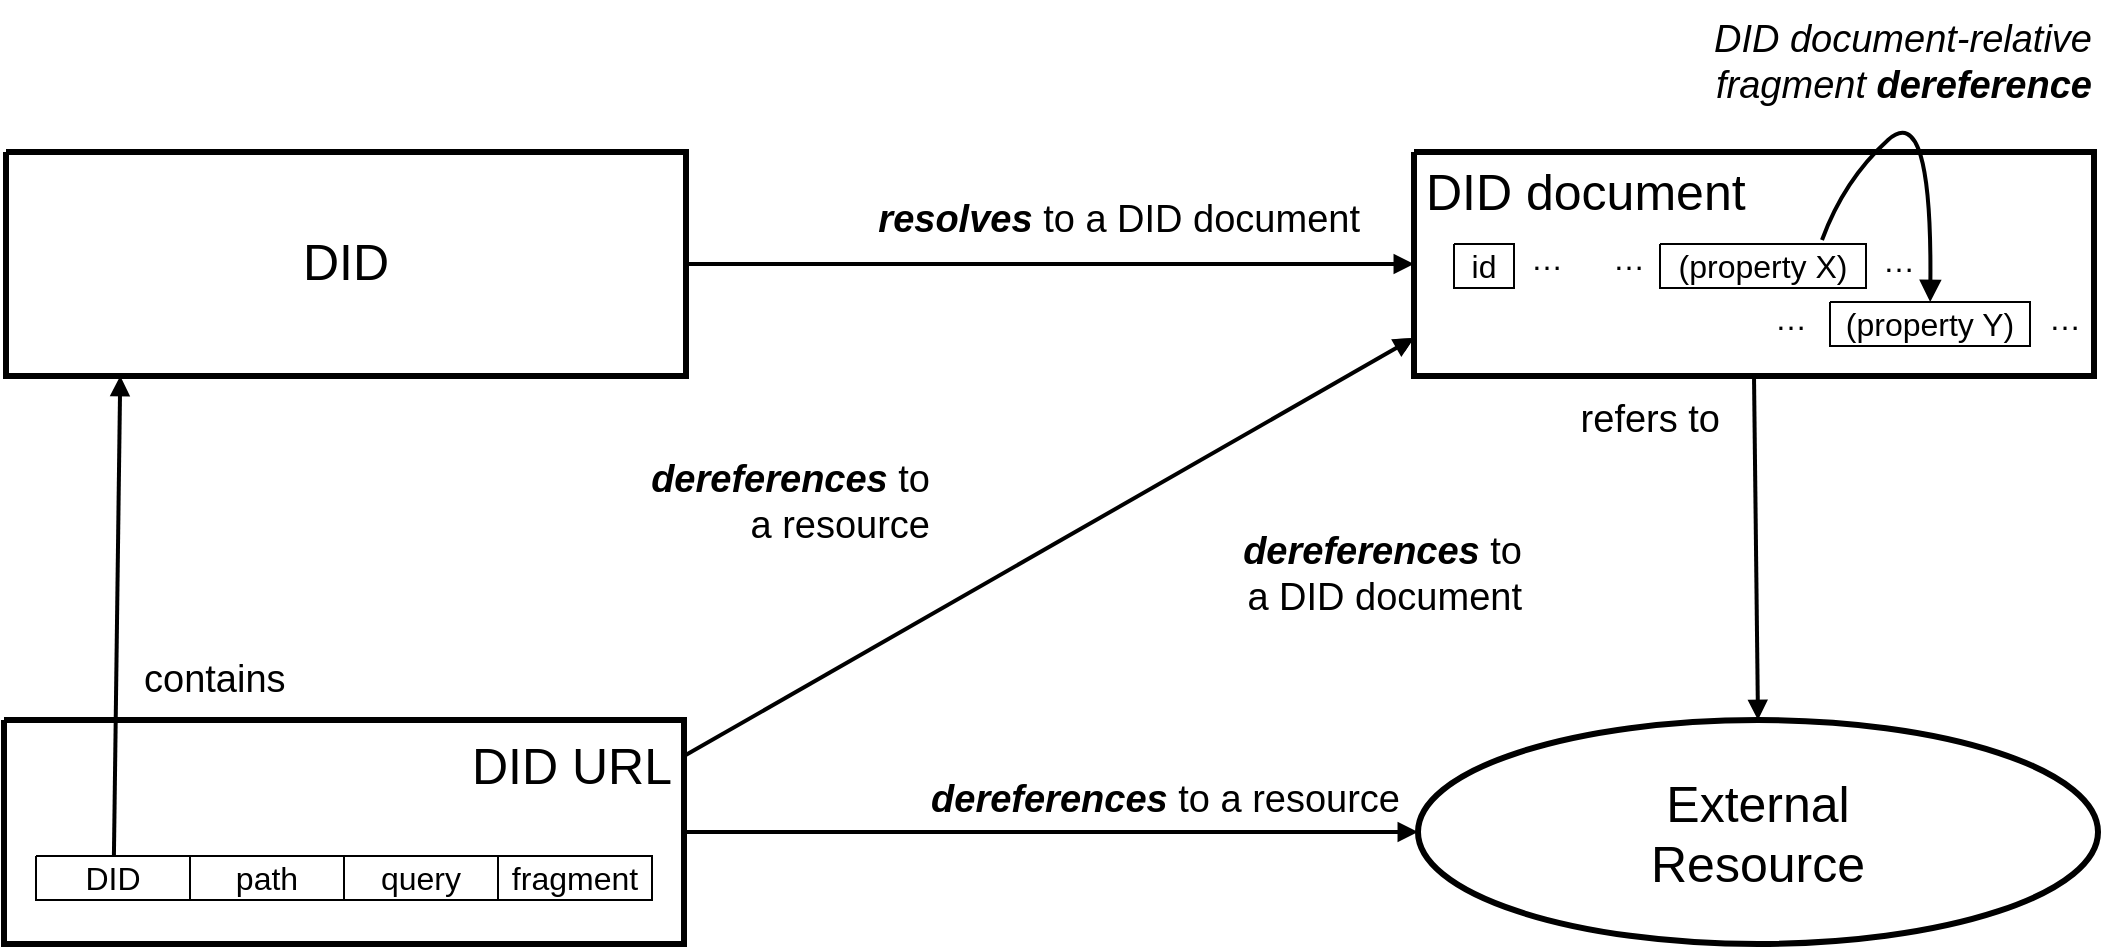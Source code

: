 <mxfile version="14.1.8" type="device"><diagram name="Canvas 1" id="Canvas_1"><mxGraphModel dx="1933" dy="1003" grid="1" gridSize="10" guides="1" tooltips="1" connect="1" arrows="1" fold="1" page="1" pageScale="1" pageWidth="827" pageHeight="1169" math="0" shadow="0"><root><mxCell id="0"/><mxCell id="1" value="Layer 1" parent="0"/><mxCell id="2" style="vsdxID=2;fillColor=none;gradientColor=none;strokeColor=none;spacingTop=-3;spacingBottom=-3;spacingLeft=-3;spacingRight=-3;labelBackgroundColor=none;rounded=0;html=1;whiteSpace=wrap;" parent="1" vertex="1"><mxGeometry y="360" width="340" height="112" as="geometry"/></mxCell><mxCell id="3" style="vsdxID=3;fillColor=#ffffff;gradientColor=none;shape=stencil(nZBRDoQgDERP03+WHsHFe5iISyOCQdT19kIaIxq//Jtp3zTpAFaTaUYNUkwx+F6v1EYD+AUpyRkdKCYFqACrzgf9C352LfuxyWRWg1/yhT/nRE5IsZWuZtCSK8CPeI0e/hF+jV7AJM4PO7KWCyr390bSiNtEtQM=);strokeColor=#000000;strokeWidth=3;spacingTop=-3;spacingBottom=-3;spacingLeft=-3;spacingRight=-3;labelBackgroundColor=none;rounded=0;html=1;whiteSpace=wrap;" parent="2" vertex="1"><mxGeometry width="340" height="112" as="geometry"/></mxCell><mxCell id="4" value="&lt;p style=&quot;align:right;margin-left:0;margin-right:0;margin-top:0px;margin-bottom:0px;text-indent:0;valign:middle;direction:ltr;&quot;&gt;&lt;font style=&quot;font-size:25px;font-family:Helvetica;color:#000000;direction:ltr;letter-spacing:0px;line-height:120%;opacity:1&quot;&gt;DID URL&lt;/font&gt;&lt;/p&gt;" style="verticalAlign=middle;align=right;vsdxID=4;fillColor=none;gradientColor=none;shape=stencil(nZBRDoQgDERP03+WHsHFe5iISyOCQdT19kIaIxq//Jtp3zTpAFaTaUYNUkwx+F6v1EYD+AUpyRkdKCYFqACrzgf9C352LfuxyWRWg1/yhT/nRE5IsZWuZtCSK8CPeI0e/hF+jV7AJM4PO7KWCyr390bSiNtEtQM=);strokeColor=none;spacingTop=1;spacingBottom=1;spacingLeft=4;spacingRight=4;labelBackgroundColor=none;rounded=0;html=1;whiteSpace=wrap;" parent="2" vertex="1"><mxGeometry width="340" height="43" as="geometry"/></mxCell><mxCell id="5" value="&lt;p style=&quot;align:center;margin-left:0;margin-right:0;margin-top:0px;margin-bottom:0px;text-indent:0;valign:middle;direction:ltr;&quot;&gt;&lt;font style=&quot;font-size:16px;font-family:Helvetica;color:#000000;direction:ltr;letter-spacing:0px;line-height:120%;opacity:1&quot;&gt;fragment&lt;/font&gt;&lt;/p&gt;" style="verticalAlign=middle;align=center;vsdxID=5;fillColor=#ffffff;gradientColor=none;shape=stencil(nZBRDoQgDERP03+WHsHFe5iISyOCQdT19kIaIxq//Jtp3zTpAFaTaUYNUkwx+F6v1EYD+AUpyRkdKCYFqACrzgf9C352LfuxyWRWg1/yhT/nRE5IsZWuZtCSK8CPeI0e/hF+jV7AJM4PO7KWCyr390bSiNtEtQM=);strokeColor=#000000;spacingTop=-1;spacingBottom=-1;spacingLeft=-2;spacingRight=-2;labelBackgroundColor=none;rounded=0;html=1;whiteSpace=wrap;" parent="2" vertex="1"><mxGeometry x="247" y="68" width="77" height="22" as="geometry"/></mxCell><mxCell id="6" value="&lt;p style=&quot;align:center;margin-left:0;margin-right:0;margin-top:0px;margin-bottom:0px;text-indent:0;valign:middle;direction:ltr;&quot;&gt;&lt;font style=&quot;font-size:16px;font-family:Helvetica;color:#000000;direction:ltr;letter-spacing:0px;line-height:120%;opacity:1&quot;&gt;query&lt;/font&gt;&lt;/p&gt;" style="verticalAlign=middle;align=center;vsdxID=6;fillColor=#ffffff;gradientColor=none;shape=stencil(nZBRDoQgDERP03+WHsHFe5iISyOCQdT19kIaIxq//Jtp3zTpAFaTaUYNUkwx+F6v1EYD+AUpyRkdKCYFqACrzgf9C352LfuxyWRWg1/yhT/nRE5IsZWuZtCSK8CPeI0e/hF+jV7AJM4PO7KWCyr390bSiNtEtQM=);strokeColor=#000000;spacingTop=-1;spacingBottom=-1;spacingLeft=-2;spacingRight=-2;labelBackgroundColor=none;rounded=0;html=1;whiteSpace=wrap;" parent="2" vertex="1"><mxGeometry x="170" y="68" width="77" height="22" as="geometry"/></mxCell><mxCell id="7" value="&lt;p style=&quot;align:center;margin-left:0;margin-right:0;margin-top:0px;margin-bottom:0px;text-indent:0;valign:middle;direction:ltr;&quot;&gt;&lt;font style=&quot;font-size:16px;font-family:Helvetica;color:#000000;direction:ltr;letter-spacing:0px;line-height:120%;opacity:1&quot;&gt;path&lt;/font&gt;&lt;/p&gt;" style="verticalAlign=middle;align=center;vsdxID=7;fillColor=#ffffff;gradientColor=none;shape=stencil(nZBRDoQgDERP03+WHsHFe5iISyOCQdT19kIaIxq//Jtp3zTpAFaTaUYNUkwx+F6v1EYD+AUpyRkdKCYFqACrzgf9C352LfuxyWRWg1/yhT/nRE5IsZWuZtCSK8CPeI0e/hF+jV7AJM4PO7KWCyr390bSiNtEtQM=);strokeColor=#000000;spacingTop=-1;spacingBottom=-1;spacingLeft=-2;spacingRight=-2;labelBackgroundColor=none;rounded=0;html=1;whiteSpace=wrap;" parent="2" vertex="1"><mxGeometry x="93" y="68" width="77" height="22" as="geometry"/></mxCell><mxCell id="8" value="&lt;p style=&quot;align:center;margin-left:0;margin-right:0;margin-top:0px;margin-bottom:0px;text-indent:0;valign:middle;direction:ltr;&quot;&gt;&lt;font style=&quot;font-size:16px;font-family:Helvetica;color:#000000;direction:ltr;letter-spacing:0px;line-height:120%;opacity:1&quot;&gt;DID&lt;/font&gt;&lt;/p&gt;" style="verticalAlign=middle;align=center;vsdxID=8;fillColor=#ffffff;gradientColor=none;shape=stencil(nZBRDoQgDERP03+WHsHFe5iISyOCQdT19kIaIxq//Jtp3zTpAFaTaUYNUkwx+F6v1EYD+AUpyRkdKCYFqACrzgf9C352LfuxyWRWg1/yhT/nRE5IsZWuZtCSK8CPeI0e/hF+jV7AJM4PO7KWCyr390bSiNtEtQM=);strokeColor=#000000;spacingTop=-1;spacingBottom=-1;spacingLeft=-2;spacingRight=-2;labelBackgroundColor=none;rounded=0;html=1;whiteSpace=wrap;" parent="2" vertex="1"><mxGeometry x="16" y="68" width="77" height="22" as="geometry"/></mxCell><mxCell id="9" value="&lt;p style=&quot;align:right;margin-left:0;margin-right:0;margin-top:0px;margin-bottom:0px;text-indent:0;valign:middle;direction:ltr;&quot;&gt;&lt;font style=&quot;font-size:19px;font-family:Helvetica;color:#000000;direction:ltr;letter-spacing:0px;line-height:120%;opacity:1&quot;&gt;&lt;i&gt;&lt;b&gt;dereferences&lt;/b&gt;&lt;/i&gt;&lt;/font&gt;&lt;font style=&quot;font-size:19px;font-family:Helvetica;color:#000000;direction:ltr;letter-spacing:0px;line-height:120%;opacity:1&quot;&gt; to &lt;br/&gt;a DID document&lt;/font&gt;&lt;/p&gt;" style="verticalAlign=middle;align=right;vsdxID=10;fillColor=none;gradientColor=none;shape=stencil(nZBRDoQgDERP03+WHsHFe5iISyOCQdT19kIaIxq//Jtp3zTpAFaTaUYNUkwx+F6v1EYD+AUpyRkdKCYFqACrzgf9C352LfuxyWRWg1/yhT/nRE5IsZWuZtCSK8CPeI0e/hF+jV7AJM4PO7KWCyr390bSiNtEtQM=);strokeColor=none;spacingTop=1;spacingBottom=1;spacingLeft=1;spacingRight=1;labelBackgroundColor=none;rounded=0;html=1;whiteSpace=wrap;" parent="1" vertex="1"><mxGeometry x="603" y="256" width="159" height="62" as="geometry"/></mxCell><mxCell id="10" value="&lt;p style=&quot;align:center;margin-left:0;margin-right:0;margin-top:0px;margin-bottom:0px;text-indent:0;valign:middle;direction:ltr;&quot;&gt;&lt;font style=&quot;font-size:25px;font-family:Helvetica;color:#000000;direction:ltr;letter-spacing:0px;line-height:120%;opacity:1&quot;&gt;External&lt;br/&gt;Resource&lt;/font&gt;&lt;/p&gt;" style="verticalAlign=middle;align=center;vsdxID=11;fillColor=#ffffff;gradientColor=none;shape=stencil(lZPbDoIwDIafZpcuWwtzXhoP70EEhHiADFR4e4FNYDA07qr7u7/50nYEd0US5BEBVpQqu0SvNCwTgnsCkN6TSKVlExE8ENzFmYrOKnvcQ33Pg/ZlG92yZ1uh0j7pUxStC1itFe5R4XXKURtOD6Ud3DxgHpWS+5v+GL/Jo0f5mhmxgh8mkxc+lbDh7HO4seMccyZ1nGzrQDVVbT6DImxATS0HPmEDTlw4bdZfXKtxrZp/bwG4PODq9TLUZKhOqMUOWNCjCYINaDcbfpiWB+tibeJhg+P0etUfoN/RJphufCPp34KHNw==);strokeColor=#000000;strokeWidth=3;spacingTop=1;spacingBottom=1;spacingLeft=1;spacingRight=1;labelBackgroundColor=none;rounded=0;html=1;whiteSpace=wrap;" parent="1" vertex="1"><mxGeometry x="707" y="360" width="340" height="112" as="geometry"/></mxCell><mxCell id="11" style="vsdxID=15;fillColor=none;gradientColor=none;strokeColor=none;spacingTop=-3;spacingBottom=-3;spacingLeft=-3;spacingRight=-3;labelBackgroundColor=none;rounded=0;html=1;whiteSpace=wrap;" parent="1" vertex="1"><mxGeometry x="1" y="76" width="340" height="112" as="geometry"/></mxCell><mxCell id="12" style="vsdxID=16;fillColor=#ffffff;gradientColor=none;shape=stencil(nZBRDoQgDERP03+WHsHFe5iISyOCQdT19kIaIxq//Jtp3zTpAFaTaUYNUkwx+F6v1EYD+AUpyRkdKCYFqACrzgf9C352LfuxyWRWg1/yhT/nRE5IsZWuZtCSK8CPeI0e/hF+jV7AJM4PO7KWCyr390bSiNtEtQM=);strokeColor=#000000;strokeWidth=3;spacingTop=-3;spacingBottom=-3;spacingLeft=-3;spacingRight=-3;labelBackgroundColor=none;rounded=0;html=1;whiteSpace=wrap;" parent="11" vertex="1"><mxGeometry width="340" height="112" as="geometry"/></mxCell><mxCell id="13" value="&lt;p style=&quot;align:center;margin-left:0;margin-right:0;margin-top:0px;margin-bottom:0px;text-indent:0;valign:middle;direction:ltr;&quot;&gt;&lt;font style=&quot;font-size:25px;font-family:Helvetica;color:#000000;direction:ltr;letter-spacing:0px;line-height:120%;opacity:1&quot;&gt;DID&lt;/font&gt;&lt;/p&gt;" style="verticalAlign=middle;align=center;vsdxID=17;fillColor=none;gradientColor=none;shape=stencil(nZBRDoQgDERP03+WHsHFe5iISyOCQdT19kIaIxq//Jtp3zTpAFaTaUYNUkwx+F6v1EYD+AUpyRkdKCYFqACrzgf9C352LfuxyWRWg1/yhT/nRE5IsZWuZtCSK8CPeI0e/hF+jV7AJM4PO7KWCyr390bSiNtEtQM=);strokeColor=none;spacingTop=1;spacingBottom=1;spacingLeft=1;spacingRight=1;labelBackgroundColor=none;rounded=0;html=1;whiteSpace=wrap;" parent="11" vertex="1"><mxGeometry y="32" width="340" height="43" as="geometry"/></mxCell><mxCell id="14" value="&lt;p style=&quot;align:right;margin-left:0;margin-right:0;margin-top:0px;margin-bottom:0px;text-indent:0;valign:middle;direction:ltr;&quot;&gt;&lt;font style=&quot;font-size:19px;font-family:Helvetica;color:#000000;direction:ltr;letter-spacing:0px;line-height:120%;opacity:1&quot;&gt;&lt;i&gt;DID document-relative&lt;br/&gt; fragment&lt;/i&gt;&lt;/font&gt;&lt;font style=&quot;font-size:19px;font-family:Helvetica;color:#000000;direction:ltr;letter-spacing:0px;line-height:120%;opacity:1&quot;&gt;&lt;i&gt;&lt;b&gt; dereference&lt;/b&gt;&lt;/i&gt;&lt;/font&gt;&lt;/p&gt;" style="verticalAlign=middle;align=right;vsdxID=18;fillColor=none;gradientColor=none;shape=stencil(nZBRDoQgDERP03+WHsHFe5iISyOCQdT19kIaIxq//Jtp3zTpAFaTaUYNUkwx+F6v1EYD+AUpyRkdKCYFqACrzgf9C352LfuxyWRWg1/yhT/nRE5IsZWuZtCSK8CPeI0e/hF+jV7AJM4PO7KWCyr390bSiNtEtQM=);strokeColor=none;spacingTop=1;spacingBottom=1;spacingLeft=1;spacingRight=1;labelBackgroundColor=none;rounded=0;html=1;whiteSpace=wrap;" parent="1" vertex="1"><mxGeometry x="832" width="215" height="62" as="geometry"/></mxCell><mxCell id="15" value="&lt;p style=&quot;align:right;margin-left:0;margin-right:0;margin-top:0px;margin-bottom:0px;text-indent:0;valign:middle;direction:ltr;&quot;&gt;&lt;font style=&quot;font-size:19px;font-family:Helvetica;color:#000000;direction:ltr;letter-spacing:0px;line-height:120%;opacity:1&quot;&gt;&lt;i&gt;&lt;b&gt;dereferences&lt;/b&gt;&lt;/i&gt;&lt;/font&gt;&lt;font style=&quot;font-size:19px;font-family:Helvetica;color:#000000;direction:ltr;letter-spacing:0px;line-height:120%;opacity:1&quot;&gt; to &lt;br/&gt;a resource&lt;/font&gt;&lt;/p&gt;" style="verticalAlign=middle;align=right;vsdxID=20;fillColor=none;gradientColor=none;shape=stencil(nZBRDoQgDERP03+WHsHFe5iISyOCQdT19kIaIxq//Jtp3zTpAFaTaUYNUkwx+F6v1EYD+AUpyRkdKCYFqACrzgf9C352LfuxyWRWg1/yhT/nRE5IsZWuZtCSK8CPeI0e/hF+jV7AJM4PO7KWCyr390bSiNtEtQM=);strokeColor=none;spacingTop=1;spacingBottom=1;spacingLeft=1;spacingRight=1;labelBackgroundColor=none;rounded=0;html=1;whiteSpace=wrap;" parent="1" vertex="1"><mxGeometry x="307" y="220" width="159" height="62" as="geometry"/></mxCell><mxCell id="16" style="vsdxID=21;fillColor=#ffffff;gradientColor=none;shape=stencil(nZBRDoQgDERP03+WHsHFe5iISyOCQdT19kIaIxq//Jtp3zTpAFaTaUYNUkwx+F6v1EYD+AUpyRkdKCYFqACrzgf9C352LfuxyWRWg1/yhT/nRE5IsZWuZtCSK8CPeI0e/hF+jV7AJM4PO7KWCyr390bSiNtEtQM=);strokeColor=#000000;strokeWidth=3;spacingTop=-3;spacingBottom=-3;spacingLeft=-3;spacingRight=-3;labelBackgroundColor=none;rounded=0;html=1;whiteSpace=wrap;" parent="1" vertex="1"><mxGeometry x="705" y="76" width="340" height="112" as="geometry"/></mxCell><mxCell id="17" value="&lt;p style=&quot;align:left;margin-left:0;margin-right:0;margin-top:0px;margin-bottom:0px;text-indent:0;valign:middle;direction:ltr;&quot;&gt;&lt;font style=&quot;font-size:25px;font-family:Helvetica;color:#000000;direction:ltr;letter-spacing:0px;line-height:120%;opacity:1&quot;&gt;DID document&lt;/font&gt;&lt;/p&gt;" style="verticalAlign=middle;align=left;vsdxID=22;fillColor=none;gradientColor=none;shape=stencil(nZBRDoQgDERP03+WHsHFe5iISyOCQdT19kIaIxq//Jtp3zTpAFaTaUYNUkwx+F6v1EYD+AUpyRkdKCYFqACrzgf9C352LfuxyWRWg1/yhT/nRE5IsZWuZtCSK8CPeI0e/hF+jV7AJM4PO7KWCyr390bSiNtEtQM=);strokeColor=none;spacingTop=-1;spacingBottom=-1;spacingLeft=4;spacingRight=4;labelBackgroundColor=none;rounded=0;html=1;whiteSpace=wrap;" parent="1" vertex="1"><mxGeometry x="705" y="77" width="340" height="36" as="geometry"/></mxCell><mxCell id="18" value="&lt;p style=&quot;align:center;margin-left:0;margin-right:0;margin-top:0px;margin-bottom:0px;text-indent:0;valign:middle;direction:ltr;&quot;&gt;&lt;font style=&quot;font-size:16px;font-family:Helvetica;color:#000000;direction:ltr;letter-spacing:0px;line-height:120%;opacity:1&quot;&gt;…&lt;/font&gt;&lt;/p&gt;" style="verticalAlign=middle;align=center;vsdxID=23;fillColor=none;gradientColor=none;shape=stencil(nZBRDoQgDERP03+WHsHFe5iISyOCQdT19kIaIxq//Jtp3zTpAFaTaUYNUkwx+F6v1EYD+AUpyRkdKCYFqACrzgf9C352LfuxyWRWg1/yhT/nRE5IsZWuZtCSK8CPeI0e/hF+jV7AJM4PO7KWCyr390bSiNtEtQM=);strokeColor=none;spacingTop=1;spacingBottom=1;spacingLeft=1;spacingRight=1;labelBackgroundColor=none;rounded=0;html=1;whiteSpace=wrap;" parent="1" vertex="1"><mxGeometry x="878" y="142" width="31" height="33" as="geometry"/></mxCell><mxCell id="19" value="&lt;p style=&quot;align:center;margin-left:0;margin-right:0;margin-top:0px;margin-bottom:0px;text-indent:0;valign:middle;direction:ltr;&quot;&gt;&lt;font style=&quot;font-size:16px;font-family:Helvetica;color:#000000;direction:ltr;letter-spacing:0px;line-height:120%;opacity:1&quot;&gt;…&lt;/font&gt;&lt;/p&gt;" style="verticalAlign=middle;align=center;vsdxID=24;fillColor=none;gradientColor=none;shape=stencil(nZBRDoQgDERP03+WHsHFe5iISyOCQdT19kIaIxq//Jtp3zTpAFaTaUYNUkwx+F6v1EYD+AUpyRkdKCYFqACrzgf9C352LfuxyWRWg1/yhT/nRE5IsZWuZtCSK8CPeI0e/hF+jV7AJM4PO7KWCyr390bSiNtEtQM=);strokeColor=none;spacingTop=1;spacingBottom=1;spacingLeft=1;spacingRight=1;labelBackgroundColor=none;rounded=0;html=1;whiteSpace=wrap;" parent="1" vertex="1"><mxGeometry x="1015" y="142" width="31" height="33" as="geometry"/></mxCell><mxCell id="20" value="&lt;p style=&quot;align:center;margin-left:0;margin-right:0;margin-top:0px;margin-bottom:0px;text-indent:0;valign:middle;direction:ltr;&quot;&gt;&lt;font style=&quot;font-size:16px;font-family:Helvetica;color:#000000;direction:ltr;letter-spacing:0px;line-height:120%;opacity:1&quot;&gt;(property Y)&lt;/font&gt;&lt;/p&gt;" style="verticalAlign=middle;align=center;vsdxID=25;fillColor=#ffffff;gradientColor=none;shape=stencil(nZBRDoQgDERP03+WHsHFe5iISyOCQdT19kIaIxq//Jtp3zTpAFaTaUYNUkwx+F6v1EYD+AUpyRkdKCYFqACrzgf9C352LfuxyWRWg1/yhT/nRE5IsZWuZtCSK8CPeI0e/hF+jV7AJM4PO7KWCyr390bSiNtEtQM=);strokeColor=#000000;spacingTop=5;spacingBottom=5;labelBackgroundColor=none;rounded=0;html=1;whiteSpace=wrap;" parent="1" vertex="1"><mxGeometry x="913" y="151" width="100" height="22" as="geometry"/></mxCell><mxCell id="21" value="&lt;p style=&quot;align:center;margin-left:0;margin-right:0;margin-top:0px;margin-bottom:0px;text-indent:0;valign:middle;direction:ltr;&quot;&gt;&lt;font style=&quot;font-size:16px;font-family:Helvetica;color:#000000;direction:ltr;letter-spacing:0px;line-height:120%;opacity:1&quot;&gt;id&lt;/font&gt;&lt;/p&gt;" style="verticalAlign=middle;align=center;vsdxID=26;fillColor=#ffffff;gradientColor=none;shape=stencil(nZBRDoQgDERP03+WHsHFe5iISyOCQdT19kIaIxq//Jtp3zTpAFaTaUYNUkwx+F6v1EYD+AUpyRkdKCYFqACrzgf9C352LfuxyWRWg1/yhT/nRE5IsZWuZtCSK8CPeI0e/hF+jV7AJM4PO7KWCyr390bSiNtEtQM=);strokeColor=#000000;spacingTop=5;spacingBottom=5;labelBackgroundColor=none;rounded=0;html=1;whiteSpace=wrap;" parent="1" vertex="1"><mxGeometry x="725" y="122" width="30" height="22" as="geometry"/></mxCell><mxCell id="22" value="&lt;p style=&quot;align:center;margin-left:0;margin-right:0;margin-top:0px;margin-bottom:0px;text-indent:0;valign:middle;direction:ltr;&quot;&gt;&lt;font style=&quot;font-size:16px;font-family:Helvetica;color:#000000;direction:ltr;letter-spacing:0px;line-height:120%;opacity:1&quot;&gt;…&lt;/font&gt;&lt;/p&gt;" style="verticalAlign=middle;align=center;vsdxID=27;fillColor=none;gradientColor=none;shape=stencil(nZBRDoQgDERP03+WHsHFe5iISyOCQdT19kIaIxq//Jtp3zTpAFaTaUYNUkwx+F6v1EYD+AUpyRkdKCYFqACrzgf9C352LfuxyWRWg1/yhT/nRE5IsZWuZtCSK8CPeI0e/hF+jV7AJM4PO7KWCyr390bSiNtEtQM=);strokeColor=none;spacingTop=1;spacingBottom=1;spacingLeft=1;spacingRight=1;labelBackgroundColor=none;rounded=0;html=1;whiteSpace=wrap;" parent="1" vertex="1"><mxGeometry x="932" y="113" width="31" height="33" as="geometry"/></mxCell><mxCell id="23" value="&lt;p style=&quot;align:center;margin-left:0;margin-right:0;margin-top:0px;margin-bottom:0px;text-indent:0;valign:middle;direction:ltr;&quot;&gt;&lt;font style=&quot;font-size:16px;font-family:Helvetica;color:#000000;direction:ltr;letter-spacing:0px;line-height:120%;opacity:1&quot;&gt;(property X)&lt;/font&gt;&lt;/p&gt;" style="verticalAlign=middle;align=center;vsdxID=28;fillColor=#ffffff;gradientColor=none;shape=stencil(nZBRDoQgDERP03+WHsHFe5iISyOCQdT19kIaIxq//Jtp3zTpAFaTaUYNUkwx+F6v1EYD+AUpyRkdKCYFqACrzgf9C352LfuxyWRWg1/yhT/nRE5IsZWuZtCSK8CPeI0e/hF+jV7AJM4PO7KWCyr390bSiNtEtQM=);strokeColor=#000000;spacingTop=5;spacingBottom=5;labelBackgroundColor=none;rounded=0;html=1;whiteSpace=wrap;" parent="1" vertex="1"><mxGeometry x="828" y="122" width="103" height="22" as="geometry"/></mxCell><mxCell id="24" value="&lt;p style=&quot;align:center;margin-left:0;margin-right:0;margin-top:0px;margin-bottom:0px;text-indent:0;valign:middle;direction:ltr;&quot;&gt;&lt;font style=&quot;font-size:16px;font-family:Helvetica;color:#000000;direction:ltr;letter-spacing:0px;line-height:120%;opacity:1&quot;&gt;…&lt;/font&gt;&lt;/p&gt;" style="verticalAlign=middle;align=center;vsdxID=29;fillColor=none;gradientColor=none;shape=stencil(nZBRDoQgDERP03+WHsHFe5iISyOCQdT19kIaIxq//Jtp3zTpAFaTaUYNUkwx+F6v1EYD+AUpyRkdKCYFqACrzgf9C352LfuxyWRWg1/yhT/nRE5IsZWuZtCSK8CPeI0e/hF+jV7AJM4PO7KWCyr390bSiNtEtQM=);strokeColor=none;spacingTop=1;spacingBottom=1;spacingLeft=1;spacingRight=1;labelBackgroundColor=none;rounded=0;html=1;whiteSpace=wrap;" parent="1" vertex="1"><mxGeometry x="756" y="112" width="31" height="33" as="geometry"/></mxCell><mxCell id="25" value="&lt;p style=&quot;align:center;margin-left:0;margin-right:0;margin-top:0px;margin-bottom:0px;text-indent:0;valign:middle;direction:ltr;&quot;&gt;&lt;font style=&quot;font-size:16px;font-family:Helvetica;color:#000000;direction:ltr;letter-spacing:0px;line-height:120%;opacity:1&quot;&gt;…&lt;/font&gt;&lt;/p&gt;" style="verticalAlign=middle;align=center;vsdxID=31;fillColor=none;gradientColor=none;shape=stencil(nZBRDoQgDERP03+WHsHFe5iISyOCQdT19kIaIxq//Jtp3zTpAFaTaUYNUkwx+F6v1EYD+AUpyRkdKCYFqACrzgf9C352LfuxyWRWg1/yhT/nRE5IsZWuZtCSK8CPeI0e/hF+jV7AJM4PO7KWCyr390bSiNtEtQM=);strokeColor=none;spacingTop=1;spacingBottom=1;spacingLeft=1;spacingRight=1;labelBackgroundColor=none;rounded=0;html=1;whiteSpace=wrap;" parent="1" vertex="1"><mxGeometry x="797" y="112" width="31" height="33" as="geometry"/></mxCell><mxCell id="26" style="vsdxID=14;edgeStyle=none;startArrow=block;endArrow=none;startSize=5;endSize=5;strokeColor=#000000;spacingTop=-3;spacingBottom=-3;spacingLeft=-3;spacingRight=-3;verticalAlign=middle;html=1;labelBackgroundColor=none;rounded=0;exitX=0;exitY=0.83;exitDx=0;exitDy=0;exitPerimeter=0;entryX=1;entryY=0.161;entryDx=0;entryDy=0;entryPerimeter=0;curved=1;" parent="1" source="16" target="3" edge="1"><mxGeometry relative="1" as="geometry"><Array as="points"/></mxGeometry></mxCell><mxCell id="27" value="&lt;p style=&quot;align:right;margin-left:0;margin-right:0;margin-top:0px;margin-bottom:0px;text-indent:0;valign:middle;direction:ltr;&quot;&gt;&lt;font style=&quot;font-size:19px;font-family:Helvetica;color:#000000;direction:ltr;letter-spacing:0px;line-height:120%;opacity:1&quot;&gt;&lt;i&gt;&lt;b&gt;resolves&lt;/b&gt;&lt;/i&gt;&lt;/font&gt;&lt;font style=&quot;font-size:19px;font-family:Helvetica;color:#000000;direction:ltr;letter-spacing:0px;line-height:120%;opacity:1&quot;&gt; to a DID document&lt;/font&gt;&lt;/p&gt;" style="vsdxID=1;edgeStyle=none;startArrow=block;endArrow=none;startSize=5;endSize=5;strokeColor=#000000;spacingTop=1;spacingBottom=1;spacingLeft=1;spacingRight=1;verticalAlign=middle;html=1;labelBackgroundColor=none;rounded=0;align=right;exitX=0;exitY=0.5;exitDx=0;exitDy=0;exitPerimeter=0;entryX=1;entryY=0.5;entryDx=0;entryDy=0;entryPerimeter=0;curved=1;strokeWidth=2;" parent="1" source="16" target="12" edge="1"><mxGeometry x="-0.863" y="-22" relative="1" as="geometry"><mxPoint as="offset"/><Array as="points"/></mxGeometry></mxCell><mxCell id="28" value="&lt;p style=&quot;align:center;margin-left:0;margin-right:0;margin-top:0px;margin-bottom:0px;text-indent:0;valign:middle;direction:ltr;&quot;&gt;&lt;font style=&quot;font-size:19px;font-family:Helvetica;color:#000000;direction:ltr;letter-spacing:0px;line-height:120%;opacity:1&quot;&gt;contains&lt;/font&gt;&lt;/p&gt;" style="vsdxID=9;edgeStyle=none;startArrow=block;endArrow=none;startSize=5;endSize=5;strokeColor=#000000;spacingTop=1;spacingBottom=1;spacingLeft=1;spacingRight=1;verticalAlign=middle;html=1;labelBackgroundColor=none;rounded=0;align=left;exitX=0.168;exitY=1;exitDx=0;exitDy=0;exitPerimeter=0;entryX=0.506;entryY=0;entryDx=0;entryDy=0;entryPerimeter=0;curved=1;strokeWidth=2;" parent="1" source="12" target="8" edge="1"><mxGeometry x="0.267" y="11" relative="1" as="geometry"><mxPoint as="offset"/><Array as="points"/></mxGeometry></mxCell><mxCell id="29" value="&lt;p style=&quot;align:center;margin-left:0;margin-right:0;margin-top:0px;margin-bottom:0px;text-indent:0;valign:middle;direction:ltr;&quot;&gt;&lt;font style=&quot;font-size:19px;font-family:Helvetica;color:#000000;direction:ltr;letter-spacing:0px;line-height:120%;opacity:1&quot;&gt;refers to&lt;/font&gt;&lt;/p&gt;" style="vsdxID=12;edgeStyle=none;startArrow=block;endArrow=none;startSize=5;endSize=5;strokeColor=#000000;spacingTop=1;spacingBottom=1;spacingLeft=1;spacingRight=1;verticalAlign=middle;html=1;labelBackgroundColor=none;rounded=0;align=right;exitX=0.5;exitY=0;exitDx=0;exitDy=0;exitPerimeter=0;entryX=0.5;entryY=1;entryDx=0;entryDy=0;entryPerimeter=0;curved=1;strokeWidth=2;" parent="1" source="10" target="16" edge="1"><mxGeometry x="0.746" y="15" relative="1" as="geometry"><mxPoint as="offset"/><Array as="points"/></mxGeometry></mxCell><mxCell id="30" value="&lt;p style=&quot;align:right;margin-left:0;margin-right:0;margin-top:0px;margin-bottom:0px;text-indent:0;valign:middle;direction:ltr;&quot;&gt;&lt;font style=&quot;font-size:19px;font-family:Helvetica;color:#000000;direction:ltr;letter-spacing:0px;line-height:120%;opacity:1&quot;&gt;&lt;i&gt;&lt;b&gt;dereferences&lt;/b&gt;&lt;/i&gt;&lt;/font&gt;&lt;font style=&quot;font-size:19px;font-family:Helvetica;color:#000000;direction:ltr;letter-spacing:0px;line-height:120%;opacity:1&quot;&gt; to a resource&lt;/font&gt;&lt;/p&gt;" style="vsdxID=13;edgeStyle=none;startArrow=block;endArrow=none;startSize=5;endSize=5;strokeColor=#000000;spacingTop=1;spacingBottom=1;spacingLeft=1;spacingRight=1;verticalAlign=middle;html=1;labelBackgroundColor=none;rounded=0;align=right;exitX=0;exitY=0.5;exitDx=0;exitDy=0;exitPerimeter=0;entryX=1;entryY=0.5;entryDx=0;entryDy=0;entryPerimeter=0;curved=1;strokeWidth=2;" parent="1" source="10" target="3" edge="1"><mxGeometry x="-0.961" y="-16" relative="1" as="geometry"><mxPoint as="offset"/><Array as="points"/></mxGeometry></mxCell><mxCell id="32" style="vsdxID=19;edgeStyle=none;startArrow=block;endArrow=none;startSize=5;endSize=5;strokeColor=#000000;spacingTop=-3;spacingBottom=-3;spacingLeft=-3;spacingRight=-3;verticalAlign=middle;html=1;labelBackgroundColor=none;rounded=0;exitX=0;exitY=0.83;exitDx=0;exitDy=0;exitPerimeter=0;entryX=1;entryY=0.161;entryDx=0;entryDy=0;entryPerimeter=0;curved=1;strokeWidth=2;" parent="1" source="16" target="3" edge="1"><mxGeometry relative="1" as="geometry"><Array as="points"/></mxGeometry></mxCell><mxCell id="BoewLMHCh1zepG0FacbN-33" value="" style="endArrow=block;html=1;align=right;endFill=1;strokeWidth=2;curved=1;" edge="1" parent="1" target="20"><mxGeometry width="50" height="50" relative="1" as="geometry"><mxPoint x="909" y="120" as="sourcePoint"/><mxPoint x="1006" y="110" as="targetPoint"/><Array as="points"><mxPoint x="920" y="90"/><mxPoint x="964" y="50"/></Array></mxGeometry></mxCell></root></mxGraphModel></diagram></mxfile>